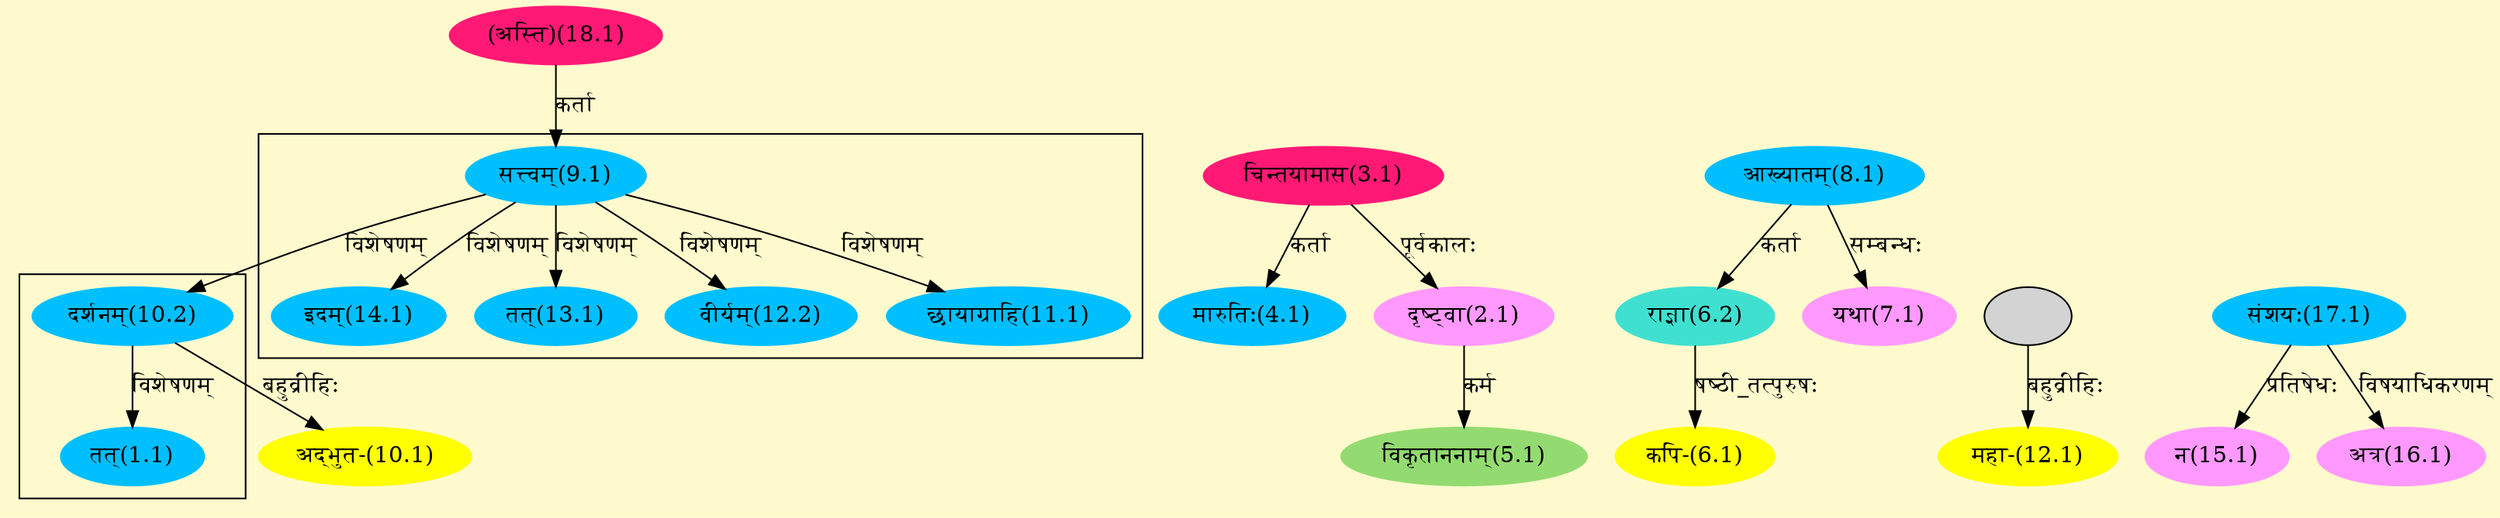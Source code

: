digraph G{
rankdir=BT;
 compound=true;
 bgcolor="lemonchiffon1";

subgraph cluster_1{
Node1_1 [style=filled, color="#00BFFF" label = "तत्(1.1)"]
Node10_2 [style=filled, color="#00BFFF" label = "दर्शनम्(10.2)"]

}

subgraph cluster_2{
Node10_2 [style=filled, color="#00BFFF" label = "दर्शनम्(10.2)"]
Node9_1 [style=filled, color="#00BFFF" label = "सत्त्वम्(9.1)"]
Node11_1 [style=filled, color="#00BFFF" label = "छायाग्राहि(11.1)"]
Node12_2 [style=filled, color="#00BFFF" label = "वीर्यम्(12.2)"]
Node13_1 [style=filled, color="#00BFFF" label = "तत्(13.1)"]
Node14_1 [style=filled, color="#00BFFF" label = "इदम्(14.1)"]

}
Node2_1 [style=filled, color="#FF99FF" label = "दृष्ट्वा(2.1)"]
Node3_1 [style=filled, color="#FF1975" label = "चिन्तयामास(3.1)"]
Node [style=filled, color="" label = "()"]
Node4_1 [style=filled, color="#00BFFF" label = "मारुतिः(4.1)"]
Node5_1 [style=filled, color="#93DB70" label = "विकृताननाम्(5.1)"]
Node6_1 [style=filled, color="#FFFF00" label = "कपि-(6.1)"]
Node6_2 [style=filled, color="#40E0D0" label = "राज्ञा(6.2)"]
Node8_1 [style=filled, color="#00BFFF" label = "आख्यातम्(8.1)"]
Node7_1 [style=filled, color="#FF99FF" label = "यथा(7.1)"]
Node9_1 [style=filled, color="#00BFFF" label = "सत्त्वम्(9.1)"]
Node18_1 [style=filled, color="#FF1975" label = "(अस्ति)(18.1)"]
Node10_1 [style=filled, color="#FFFF00" label = "अद्भुत-(10.1)"]
Node10_2 [style=filled, color="#00BFFF" label = "दर्शनम्(10.2)"]
Node12_1 [style=filled, color="#FFFF00" label = "महा-(12.1)"]
Node13_2 [style=filled, color="" label = ""]
Node15_1 [style=filled, color="#FF99FF" label = "न(15.1)"]
Node17_1 [style=filled, color="#00BFFF" label = "संशयः(17.1)"]
Node16_1 [style=filled, color="#FF99FF" label = "अत्र(16.1)"]
/* Start of Relations section */

Node1_1 -> Node10_2 [  label="विशेषणम्"  dir="back" ]
Node2_1 -> Node3_1 [  label="पूर्वकालः"  dir="back" ]
Node4_1 -> Node3_1 [  label="कर्ता"  dir="back" ]
Node5_1 -> Node2_1 [  label="कर्म"  dir="back" ]
Node6_1 -> Node6_2 [  label="षष्ठी_तत्पुरुषः"  dir="back" ]
Node6_2 -> Node8_1 [  label="कर्ता"  dir="back" ]
Node7_1 -> Node8_1 [  label="सम्बन्धः"  dir="back" ]
Node9_1 -> Node18_1 [  label="कर्ता"  dir="back" ]
Node10_1 -> Node10_2 [  label="बहुव्रीहिः"  dir="back" ]
Node10_2 -> Node9_1 [  label="विशेषणम्"  dir="back" ]
Node11_1 -> Node9_1 [  label="विशेषणम्"  dir="back" ]
Node12_1 -> Node13_2 [  label="बहुव्रीहिः"  dir="back" ]
Node12_2 -> Node9_1 [  label="विशेषणम्"  dir="back" ]
Node13_1 -> Node9_1 [  label="विशेषणम्"  dir="back" ]
Node14_1 -> Node9_1 [  label="विशेषणम्"  dir="back" ]
Node15_1 -> Node17_1 [  label="प्रतिषेधः"  dir="back" ]
Node16_1 -> Node17_1 [  label="विषयाधिकरणम्"  dir="back" ]
}
